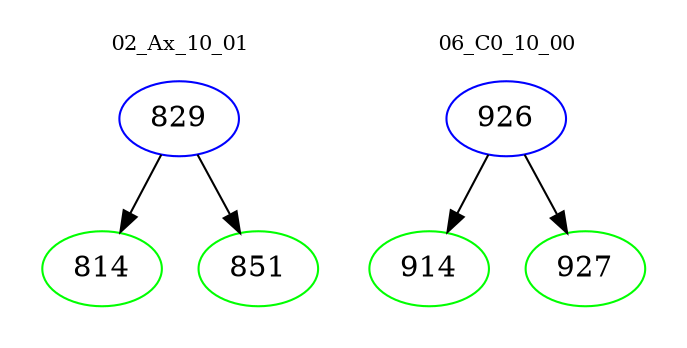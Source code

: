 digraph{
subgraph cluster_0 {
color = white
label = "02_Ax_10_01";
fontsize=10;
T0_829 [label="829", color="blue"]
T0_829 -> T0_814 [color="black"]
T0_814 [label="814", color="green"]
T0_829 -> T0_851 [color="black"]
T0_851 [label="851", color="green"]
}
subgraph cluster_1 {
color = white
label = "06_C0_10_00";
fontsize=10;
T1_926 [label="926", color="blue"]
T1_926 -> T1_914 [color="black"]
T1_914 [label="914", color="green"]
T1_926 -> T1_927 [color="black"]
T1_927 [label="927", color="green"]
}
}
